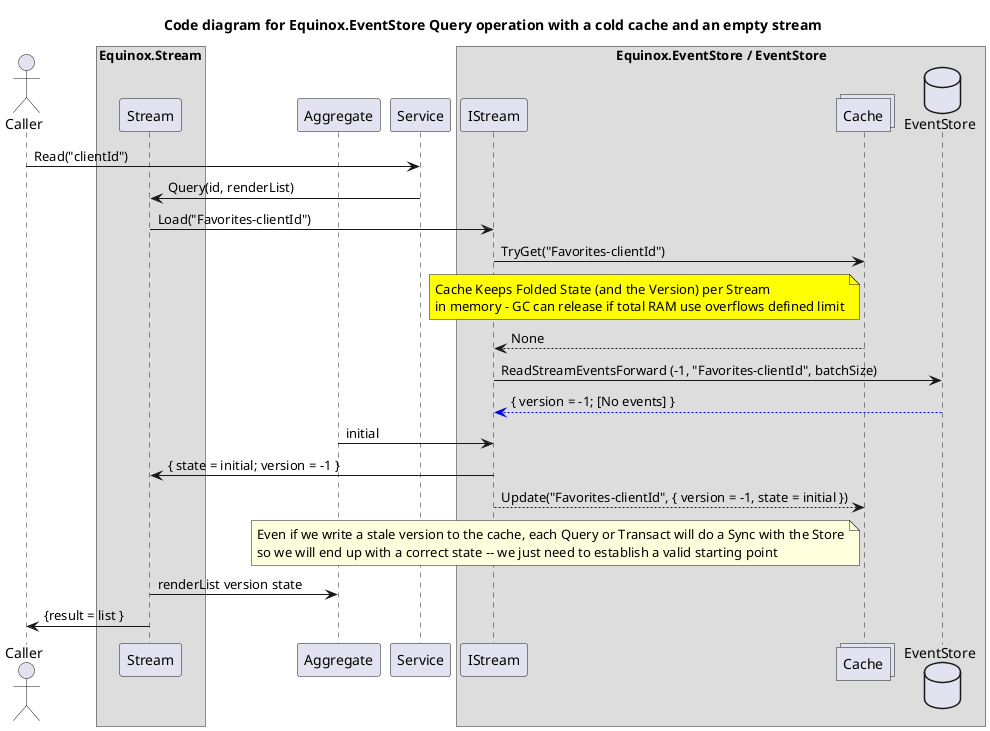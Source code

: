 @startuml
title Code diagram for Equinox.EventStore Query operation with a cold cache and an empty stream

actor Caller order 20
box "Equinox.Stream"
    participant Stream order 40
end box
participant Aggregate order 50
participant Service order 60
box "Equinox.EventStore / EventStore"
  participant IStream order 80
  collections Cache order 90
  database EventStore order 100
end box

Caller -> Service: Read("clientId")
participant Aggregate
Service -> Stream: Query(id, renderList)
Stream -> IStream: Load("Favorites-clientId")
IStream -> Cache: TryGet("Favorites-clientId")
note left of Cache #yellow: Cache Keeps Folded State (and the Version) per Stream\nin memory - GC can release if total RAM use overflows defined limit
Cache --> IStream: None
IStream -> EventStore: ReadStreamEventsForward (-1, "Favorites-clientId", batchSize)
EventStore -[#blue]-> IStream: { version = -1; [No events] }
IStream <- Aggregate: initial
IStream -> Stream: { state = initial; version = -1 }
IStream --> Cache: Update("Favorites-clientId", { version = -1, state = initial })
note left of Cache: Even if we write a stale version to the cache, each Query or Transact will do a Sync with the Store\nso we will end up with a correct state -- we just need to establish a valid starting point
Stream -> Aggregate: renderList version state
Stream -> Caller: {result = list }
@enduml

@startuml
title Code diagram for Equinox.EventStore Transact operation with an-in sync cache and snapshotting Access Strategy

actor Caller order 20
box "Equinox.Stream"
    participant Stream order 40
end box
participant Aggregate order 50
participant Service order 60
box "Equinox.EventStore / EventStore"
  participant IStream order 80
  collections Cache order 90
  database EventStore order 100
end box

Caller -> Service: Execute("clientId", Favorite "A")
Service -> Stream: Transact(interpret (Favorite "A"))
Service -> Stream: maxAttempts
Stream -> IStream: Load("Favorites-clientId")
IStream -> Cache: TryGet("Favorites-clientId")
Cache --> IStream: None
IStream -> EventStore: ReadStreamEventsForward (-1, "Favorites-clientId", batchSize)
alt load from snapshot
  EventStore -[#green]-> IStream: {version, [...; Snapshotted {state = snapshottedValue}]}
  IStream -> Aggregate: isOrigin(Snapshotted { state = snapshottedValue })
  IStream -> Aggregate: fold initial [Snapshotted snapshottedValue]
  Aggregate --> IStream: state
else load from events (backward)
  IStream -> EventStore:  ReadStreamEventBackwards (End, "Favorites-clientId", 2)
  EventStore -[#green]-> IStream: [event4; event3]
  IStream -> Aggregate: isOrigin event4
  note over IStream: Each event is tested one by one; Lets say it returns false every time
  IStream -> EventStore:  ReadStreamEventBackwards (End-2, "Favorites-clientId", 2)
  EventStore -[#green]-> IStream: [event2; event1] 
  IStream -> Aggregate: fold initial [event1; event2; event3; event4]]
  Aggregate --> IStream: state
end // initial stream load cases
loop Optimistic Concurrency Control loop driven by consistency check on version, attempts times; INPUT: state
Stream -> Aggregate: interpret state
Aggregate --> Stream: (result = proposedResult, events = proposedEvents)
Stream -> IStream: Sync version state proposedEvents
IStream <- Aggregate: fold state proposedEvents
Aggregate --> IStream: state'
note over IStream: Every (batchSize - 1) events, a Snapshot Event is appended with the application events\nto ensure a single roundtrip will always return a snapshot plus successor events
IStream <- Aggregate: snapshot state'
IStream <- IStream: appendingEvents = [proposedEvents ; Snapshotted snapshot ]
IStream -> EventStore: AppendEvents("Favorites-clientId", version, appendingEvents)
alt Normal, conflict-free case
EventStore -[#green]-> IStream: { version = version' }
else Database detects conflicting writes have moved version forward
EventStore -[#red]-> IStream: throw WrongExpectedVersionException
alt RETRY CASE; attempts > 1
IStream -> EventStore:  ReadStreamEventsForwards (version, "Favorites-clientId", batchSize)
EventStore -[#green]-> IStream: conflictingEvents
IStream -> IStream: conflictingState = fold state conflictingEvents
Aggregate --> IStream: conflictingState
note over IStream #orange: RESTART OCC LOOP with {state = conflictingState; attempts = attempts - 1 }
else LAST ATTEMPT; attempts = 1
note over IStream #red: Throw MaxAttemptsExceededException, "Favorites-client"
end // alt throw
end // alt ok or conflict
end // loop
IStream --> Cache: Update("Favorites-clientId", { state', version' })
IStream -> Stream: { state = state' }
Stream -> Caller: proposedResult
@enduml

@startuml
title Code diagram for Equinox.EventStore Query e.g. following a Query or Transact on same node, i.e. in sync cache, events on stream

actor Caller order 20
box "Equinox.Stream"
    participant Stream order 40
end box
participant Aggregate order 50
participant Service order 60
box "Equinox.EventStore / EventStore"
  participant IStream order 80
  collections Cache order 90
  database EventStore order 100
end box

actor Caller
Caller -> Service: Read("clientId")
participant Aggregate
Service -> Stream: Query(id, renderList)
Stream -> IStream: Load("Favorites-clientId")
IStream -> Cache: TryGet("Favorites-clientId")
Cache --> IStream: { state = cachedState; version = cachedVersion }
IStream -> EventStore: ReadStreamEventsForward (version, "Favorites-clientId", batchSize)
EventStore -[#blue]-> IStream: (no events)
IStream -> Cache: { state = fold cachedState []; version = version }
IStream -> Stream: { state = fold cachedState []; version = version }
Aggregate <-> IStream: { result = renderList version state }
Aggregate -> Caller: result
@enduml

@startuml
title Code diagram for Equinox.EventStore Query with out of sync cache e.g. another process (when using a snapshotting Access Strategy)

actor Caller order 20
box "Equinox.Stream"
    participant Stream order 40
end box
participant Aggregate order 50
participant Service order 60
box "Equinox.EventStore / EventStore"
  participant IStream order 80
  collections Cache order 90
  database EventStore order 100
end box

actor Caller
Caller -> Service: Read("clientId")
participant Aggregate
Service -> Stream: Query(id, renderList)
Stream -> IStream: Load("Favorites-clientId")
IStream -> Cache: TryGet("Favorites-clientId")
Cache --> IStream: None
IStream -> EventStore: ReadStreamEventsBackward (End, "Favorites-clientId", batchSize)
EventStore -[#green]-> IStream: [Added; Added; Removed; Snapshotted {state = snapshottedValue}])
IStream -> Aggregate: isOrigin(Snapshotted { state = snapshottedValue})
note over IStream: returns true (we'd otherwise keep walking back and then folds from event 0 forward)
IStream -> Aggregate: fold initial [Snapshotted snapshottedValue]
Aggregate --> IStream: state
IStream --> Cache: Update("Favorites-clientId", { state, version })
IStream -> Stream: {state = state; version = version }
Stream -> Aggregate: let result = renderList version, state
Stream -> Caller: result

@enduml